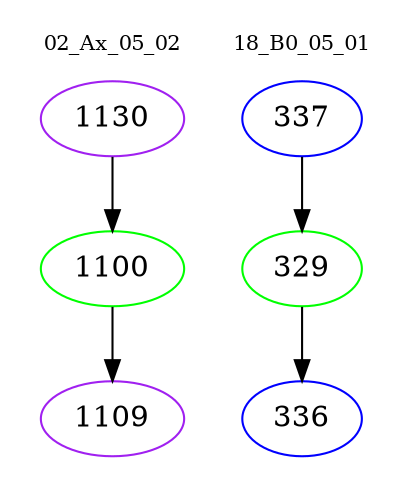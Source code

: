 digraph{
subgraph cluster_0 {
color = white
label = "02_Ax_05_02";
fontsize=10;
T0_1130 [label="1130", color="purple"]
T0_1130 -> T0_1100 [color="black"]
T0_1100 [label="1100", color="green"]
T0_1100 -> T0_1109 [color="black"]
T0_1109 [label="1109", color="purple"]
}
subgraph cluster_1 {
color = white
label = "18_B0_05_01";
fontsize=10;
T1_337 [label="337", color="blue"]
T1_337 -> T1_329 [color="black"]
T1_329 [label="329", color="green"]
T1_329 -> T1_336 [color="black"]
T1_336 [label="336", color="blue"]
}
}

